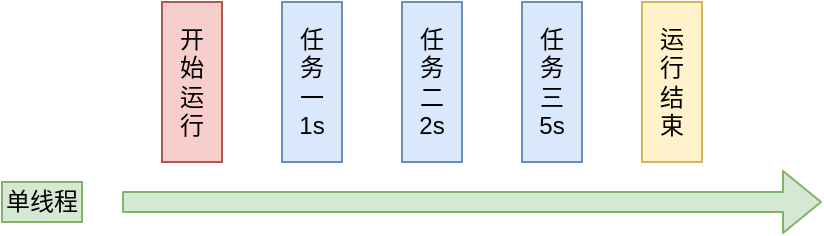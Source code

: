 <mxfile version="12.4.2" type="device" pages="1"><diagram id="p_EacC9lVZsoQBHsfmjr" name="Page-1"><mxGraphModel dx="946" dy="585" grid="1" gridSize="10" guides="1" tooltips="1" connect="1" arrows="1" fold="1" page="1" pageScale="1" pageWidth="827" pageHeight="1169" math="0" shadow="0"><root><mxCell id="0"/><mxCell id="1" parent="0"/><mxCell id="ajk_kCl_Oz4_fM54bDy3-1" value="" style="shape=flexArrow;endArrow=classic;html=1;fillColor=#d5e8d4;strokeColor=#82b366;" edge="1" parent="1"><mxGeometry width="50" height="50" relative="1" as="geometry"><mxPoint x="220" y="240" as="sourcePoint"/><mxPoint x="570" y="240" as="targetPoint"/></mxGeometry></mxCell><mxCell id="ajk_kCl_Oz4_fM54bDy3-2" value="开&lt;br&gt;始&lt;br&gt;运&lt;br&gt;行" style="text;html=1;strokeColor=#b85450;fillColor=#f8cecc;align=center;verticalAlign=middle;whiteSpace=wrap;rounded=0;" vertex="1" parent="1"><mxGeometry x="240" y="140" width="30" height="80" as="geometry"/></mxCell><mxCell id="ajk_kCl_Oz4_fM54bDy3-3" value="任&lt;br&gt;务&lt;br&gt;一&lt;br&gt;1s" style="text;html=1;strokeColor=#6c8ebf;fillColor=#dae8fc;align=center;verticalAlign=middle;whiteSpace=wrap;rounded=0;" vertex="1" parent="1"><mxGeometry x="300" y="140" width="30" height="80" as="geometry"/></mxCell><mxCell id="ajk_kCl_Oz4_fM54bDy3-4" value="任&lt;br&gt;务&lt;br&gt;二&lt;br&gt;2s" style="text;html=1;strokeColor=#6c8ebf;fillColor=#dae8fc;align=center;verticalAlign=middle;whiteSpace=wrap;rounded=0;" vertex="1" parent="1"><mxGeometry x="360" y="140" width="30" height="80" as="geometry"/></mxCell><mxCell id="ajk_kCl_Oz4_fM54bDy3-5" value="任&lt;br&gt;务&lt;br&gt;三&lt;br&gt;5s" style="text;html=1;strokeColor=#6c8ebf;fillColor=#dae8fc;align=center;verticalAlign=middle;whiteSpace=wrap;rounded=0;" vertex="1" parent="1"><mxGeometry x="420" y="140" width="30" height="80" as="geometry"/></mxCell><mxCell id="ajk_kCl_Oz4_fM54bDy3-8" value="运&lt;br&gt;行&lt;br&gt;结&lt;br&gt;束" style="text;html=1;strokeColor=#d6b656;fillColor=#fff2cc;align=center;verticalAlign=middle;whiteSpace=wrap;rounded=0;" vertex="1" parent="1"><mxGeometry x="480" y="140" width="30" height="80" as="geometry"/></mxCell><mxCell id="ajk_kCl_Oz4_fM54bDy3-9" value="单线程" style="text;html=1;strokeColor=#82b366;fillColor=#d5e8d4;align=center;verticalAlign=middle;whiteSpace=wrap;rounded=0;" vertex="1" parent="1"><mxGeometry x="160" y="230" width="40" height="20" as="geometry"/></mxCell></root></mxGraphModel></diagram></mxfile>
